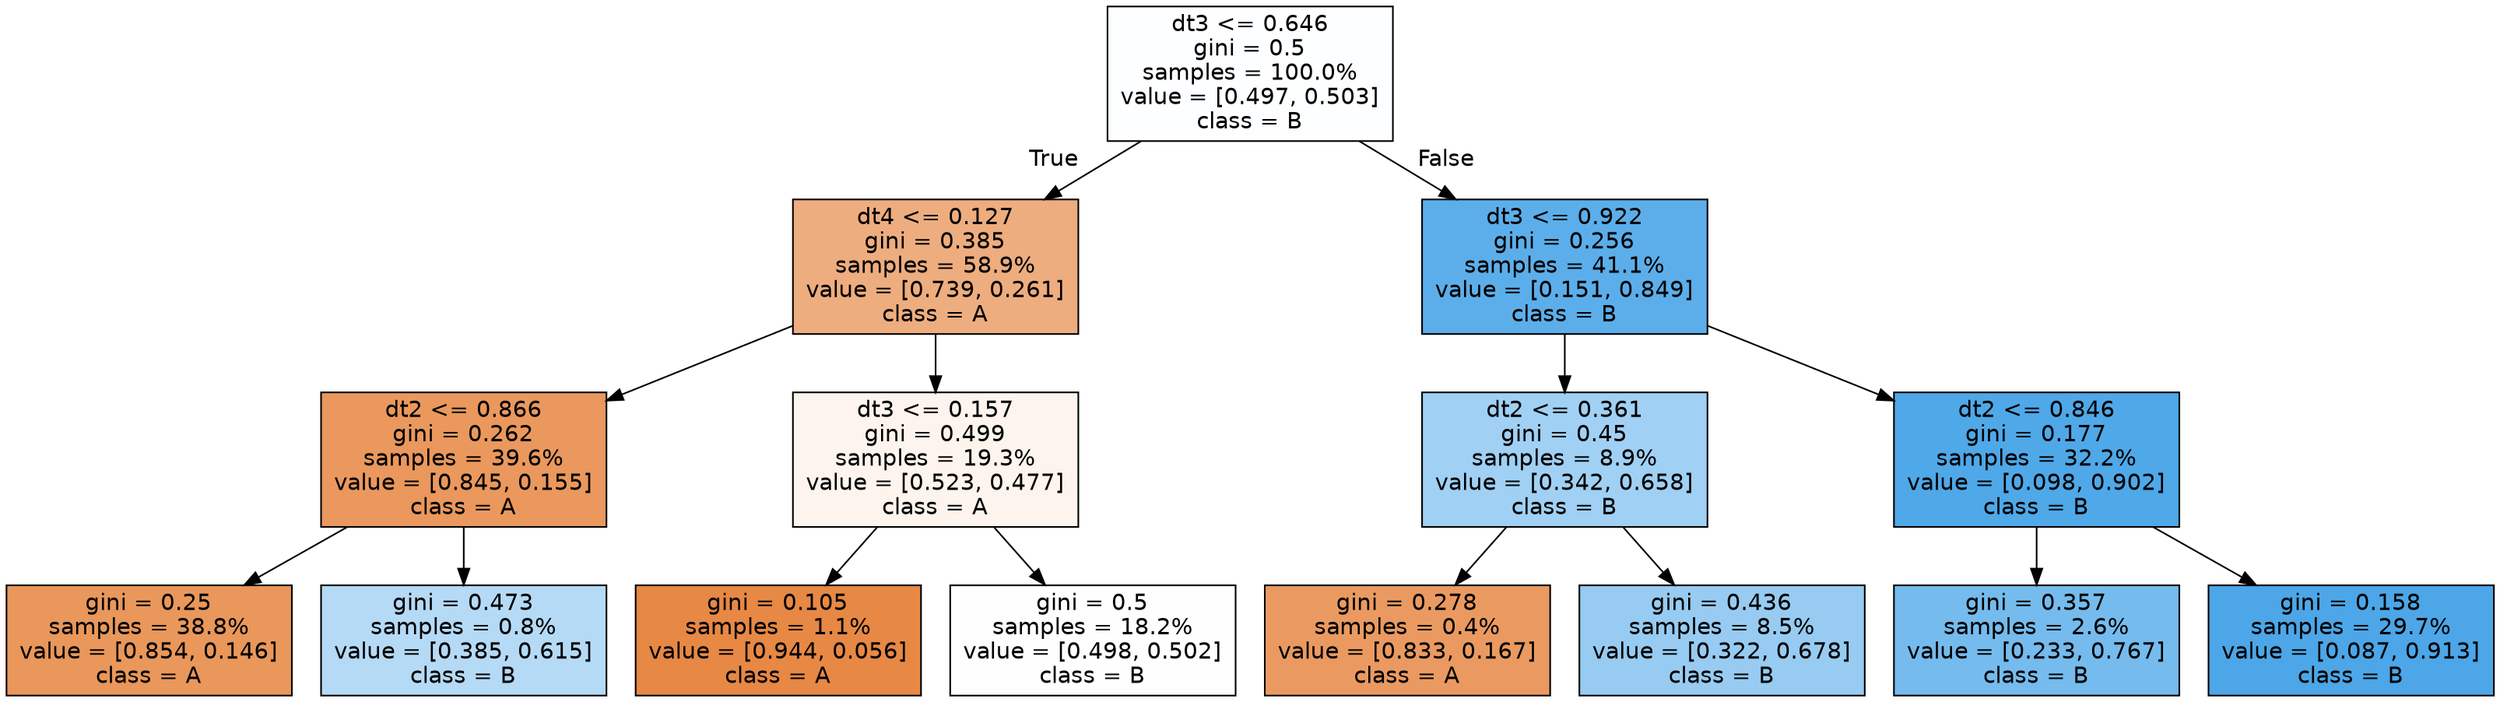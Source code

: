 digraph Tree {
node [shape=box, style="filled", color="black", fontname="helvetica"] ;
edge [fontname="helvetica"] ;
0 [label="dt3 <= 0.646\ngini = 0.5\nsamples = 100.0%\nvalue = [0.497, 0.503]\nclass = B", fillcolor="#fdfeff"] ;
1 [label="dt4 <= 0.127\ngini = 0.385\nsamples = 58.9%\nvalue = [0.739, 0.261]\nclass = A", fillcolor="#eead7f"] ;
0 -> 1 [labeldistance=2.5, labelangle=45, headlabel="True"] ;
2 [label="dt2 <= 0.866\ngini = 0.262\nsamples = 39.6%\nvalue = [0.845, 0.155]\nclass = A", fillcolor="#ea985d"] ;
1 -> 2 ;
3 [label="gini = 0.25\nsamples = 38.8%\nvalue = [0.854, 0.146]\nclass = A", fillcolor="#e9975b"] ;
2 -> 3 ;
4 [label="gini = 0.473\nsamples = 0.8%\nvalue = [0.385, 0.615]\nclass = B", fillcolor="#b5daf5"] ;
2 -> 4 ;
5 [label="dt3 <= 0.157\ngini = 0.499\nsamples = 19.3%\nvalue = [0.523, 0.477]\nclass = A", fillcolor="#fdf4ed"] ;
1 -> 5 ;
6 [label="gini = 0.105\nsamples = 1.1%\nvalue = [0.944, 0.056]\nclass = A", fillcolor="#e78845"] ;
5 -> 6 ;
7 [label="gini = 0.5\nsamples = 18.2%\nvalue = [0.498, 0.502]\nclass = B", fillcolor="#fefeff"] ;
5 -> 7 ;
8 [label="dt3 <= 0.922\ngini = 0.256\nsamples = 41.1%\nvalue = [0.151, 0.849]\nclass = B", fillcolor="#5caeea"] ;
0 -> 8 [labeldistance=2.5, labelangle=-45, headlabel="False"] ;
9 [label="dt2 <= 0.361\ngini = 0.45\nsamples = 8.9%\nvalue = [0.342, 0.658]\nclass = B", fillcolor="#a0d0f3"] ;
8 -> 9 ;
10 [label="gini = 0.278\nsamples = 0.4%\nvalue = [0.833, 0.167]\nclass = A", fillcolor="#ea9a61"] ;
9 -> 10 ;
11 [label="gini = 0.436\nsamples = 8.5%\nvalue = [0.322, 0.678]\nclass = B", fillcolor="#97cbf1"] ;
9 -> 11 ;
12 [label="dt2 <= 0.846\ngini = 0.177\nsamples = 32.2%\nvalue = [0.098, 0.902]\nclass = B", fillcolor="#4fa8e8"] ;
8 -> 12 ;
13 [label="gini = 0.357\nsamples = 2.6%\nvalue = [0.233, 0.767]\nclass = B", fillcolor="#75bbed"] ;
12 -> 13 ;
14 [label="gini = 0.158\nsamples = 29.7%\nvalue = [0.087, 0.913]\nclass = B", fillcolor="#4ca6e7"] ;
12 -> 14 ;
}